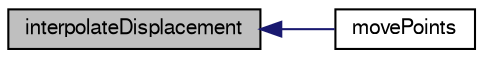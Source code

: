 digraph "interpolateDisplacement"
{
  bgcolor="transparent";
  edge [fontname="FreeSans",fontsize="10",labelfontname="FreeSans",labelfontsize="10"];
  node [fontname="FreeSans",fontsize="10",shape=record];
  rankdir="LR";
  Node989 [label="interpolateDisplacement",height=0.2,width=0.4,color="black", fillcolor="grey75", style="filled", fontcolor="black"];
  Node989 -> Node990 [dir="back",color="midnightblue",fontsize="10",style="solid",fontname="FreeSans"];
  Node990 [label="movePoints",height=0.2,width=0.4,color="black",URL="$a23286.html#a049fe0a86e2c86b4c0bb5fe02583bea4",tooltip="Correct weighting factors for moving mesh. "];
}

